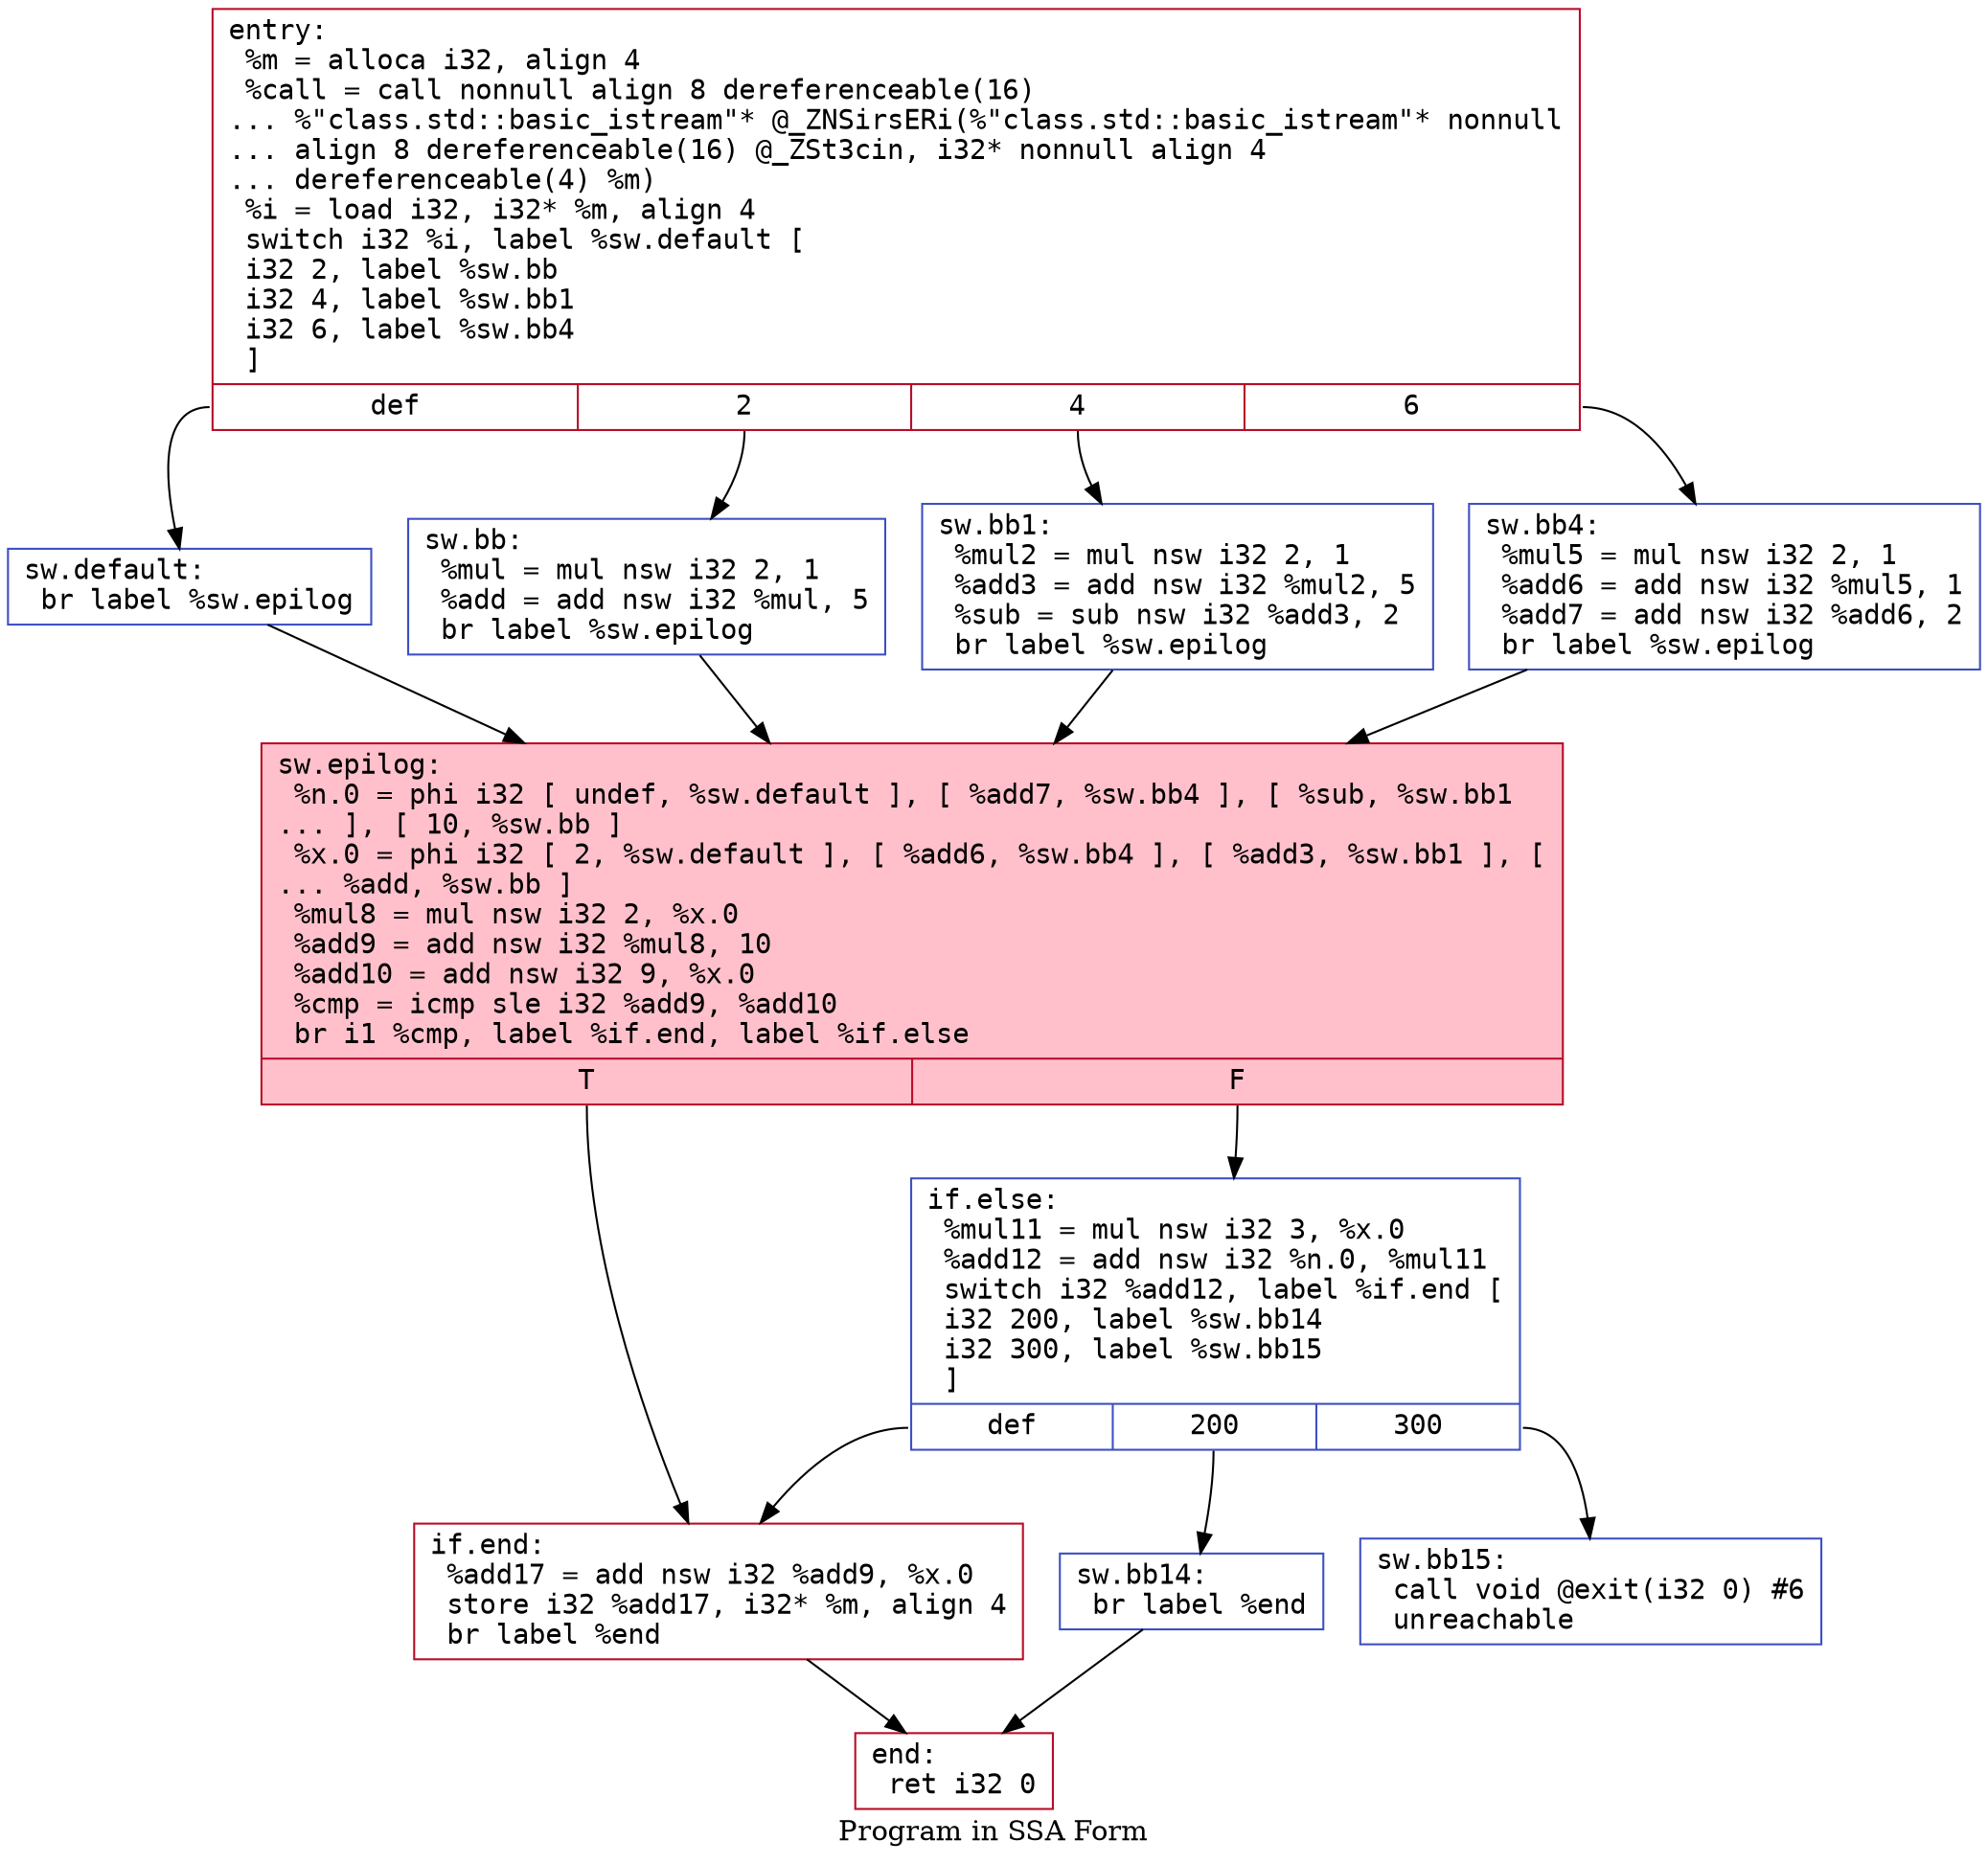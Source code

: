 digraph "CFG for 'main' function" {
	label="Program in SSA Form";
	node [fontname="Courier"];
	edge [fontname="Courier"];
	Node0x556ecf279080 [shape=record,color="#b70d28ff", style="", fillcolor="#b70d2870",label="{entry:\l  %m = alloca i32, align 4\l  %call = call nonnull align 8 dereferenceable(16)\l... %\"class.std::basic_istream\"* @_ZNSirsERi(%\"class.std::basic_istream\"* nonnull\l... align 8 dereferenceable(16) @_ZSt3cin, i32* nonnull align 4\l... dereferenceable(4) %m)\l  %i = load i32, i32* %m, align 4\l  switch i32 %i, label %sw.default [\l    i32 2, label %sw.bb\l    i32 4, label %sw.bb1\l    i32 6, label %sw.bb4\l  ]\l|{<s0>def|<s1>2|<s2>4|<s3>6}}"];
	Node0x556ecf279080:s0 -> Node0x556ecf2794c0;
	Node0x556ecf279080:s1 -> Node0x556ecf2795d0;
	Node0x556ecf279080:s2 -> Node0x556ecf2796d0;
	Node0x556ecf279080:s3 -> Node0x556ecf2797d0;
	Node0x556ecf2795d0 [shape=record,color="#3d50c3ff", style="", fillcolor="#d24b4070",label="{sw.bb:                                            \l  %mul = mul nsw i32 2, 1\l  %add = add nsw i32 %mul, 5\l  br label %sw.epilog\l}"];
	Node0x556ecf2795d0 -> Node0x556ecf279a80;
	Node0x556ecf2796d0 [shape=record,color="#3d50c3ff", style="", fillcolor="#d24b4070",label="{sw.bb1:                                           \l  %mul2 = mul nsw i32 2, 1\l  %add3 = add nsw i32 %mul2, 5\l  %sub = sub nsw i32 %add3, 2\l  br label %sw.epilog\l}"];
	Node0x556ecf2796d0 -> Node0x556ecf279a80;
	Node0x556ecf2797d0 [shape=record,color="#3d50c3ff", style="", fillcolor="#d24b4070",label="{sw.bb4:                                           \l  %mul5 = mul nsw i32 2, 1\l  %add6 = add nsw i32 %mul5, 1\l  %add7 = add nsw i32 %add6, 2\l  br label %sw.epilog\l}"];
	Node0x556ecf2797d0 -> Node0x556ecf279a80;
	Node0x556ecf2794c0 [shape=record,color="#3d50c3ff", style="", fillcolor="#d24b4070",label="{sw.default:                                       \l  br label %sw.epilog\l}"];
	Node0x556ecf2794c0 -> Node0x556ecf279a80;
	Node0x556ecf279a80 [shape=record,color="#b70d28ff", style=filled, fillcolor="#FFC0CB",label="{sw.epilog:                                        \l  %n.0 = phi i32 [ undef, %sw.default ], [ %add7, %sw.bb4 ], [ %sub, %sw.bb1\l... ], [ 10, %sw.bb ]\l  %x.0 = phi i32 [ 2, %sw.default ], [ %add6, %sw.bb4 ], [ %add3, %sw.bb1 ], [\l... %add, %sw.bb ]\l  %mul8 = mul nsw i32 2, %x.0\l  %add9 = add nsw i32 %mul8, 10\l  %add10 = add nsw i32 9, %x.0\l  %cmp = icmp sle i32 %add9, %add10\l  br i1 %cmp, label %if.end, label %if.else\l|{<s0>T|<s1>F}}"];
	Node0x556ecf279a80:s0 -> Node0x556ecf27ac10;
	Node0x556ecf279a80:s1 -> Node0x556ecf27ac80;
	Node0x556ecf27ac80 [shape=record,color="#3d50c3ff", style="", fillcolor="#c5333470",label="{if.else:                                          \l  %mul11 = mul nsw i32 3, %x.0\l  %add12 = add nsw i32 %n.0, %mul11\l  switch i32 %add12, label %if.end [\l    i32 200, label %sw.bb14\l    i32 300, label %sw.bb15\l  ]\l|{<s0>def|<s1>200|<s2>300}}"];
	Node0x556ecf27ac80:s0 -> Node0x556ecf27ac10;
	Node0x556ecf27ac80:s1 -> Node0x556ecf27b280;
	Node0x556ecf27ac80:s2 -> Node0x556ecf27b320;
	Node0x556ecf27b280 [shape=record,color="#3d50c3ff", style="", fillcolor="#d24b4070",label="{sw.bb14:                                          \l  br label %end\l}"];
	Node0x556ecf27b280 -> Node0x556ecf27b4b0;
	Node0x556ecf27b320 [shape=record,color="#3d50c3ff", style="", fillcolor="#6282ea70",label="{sw.bb15:                                          \l  call void @exit(i32 0) #6\l  unreachable\l}"];
	Node0x556ecf27ac10 [shape=record,color="#b70d28ff", style="", fillcolor="#be242e70",label="{if.end:                                           \l  %add17 = add nsw i32 %add9, %x.0\l  store i32 %add17, i32* %m, align 4\l  br label %end\l}"];
	Node0x556ecf27ac10 -> Node0x556ecf27b4b0;
	Node0x556ecf27b4b0 [shape=record,color="#b70d28ff", style="", fillcolor="#b70d2870",label="{end:                                              \l  ret i32 0\l}"];
}
